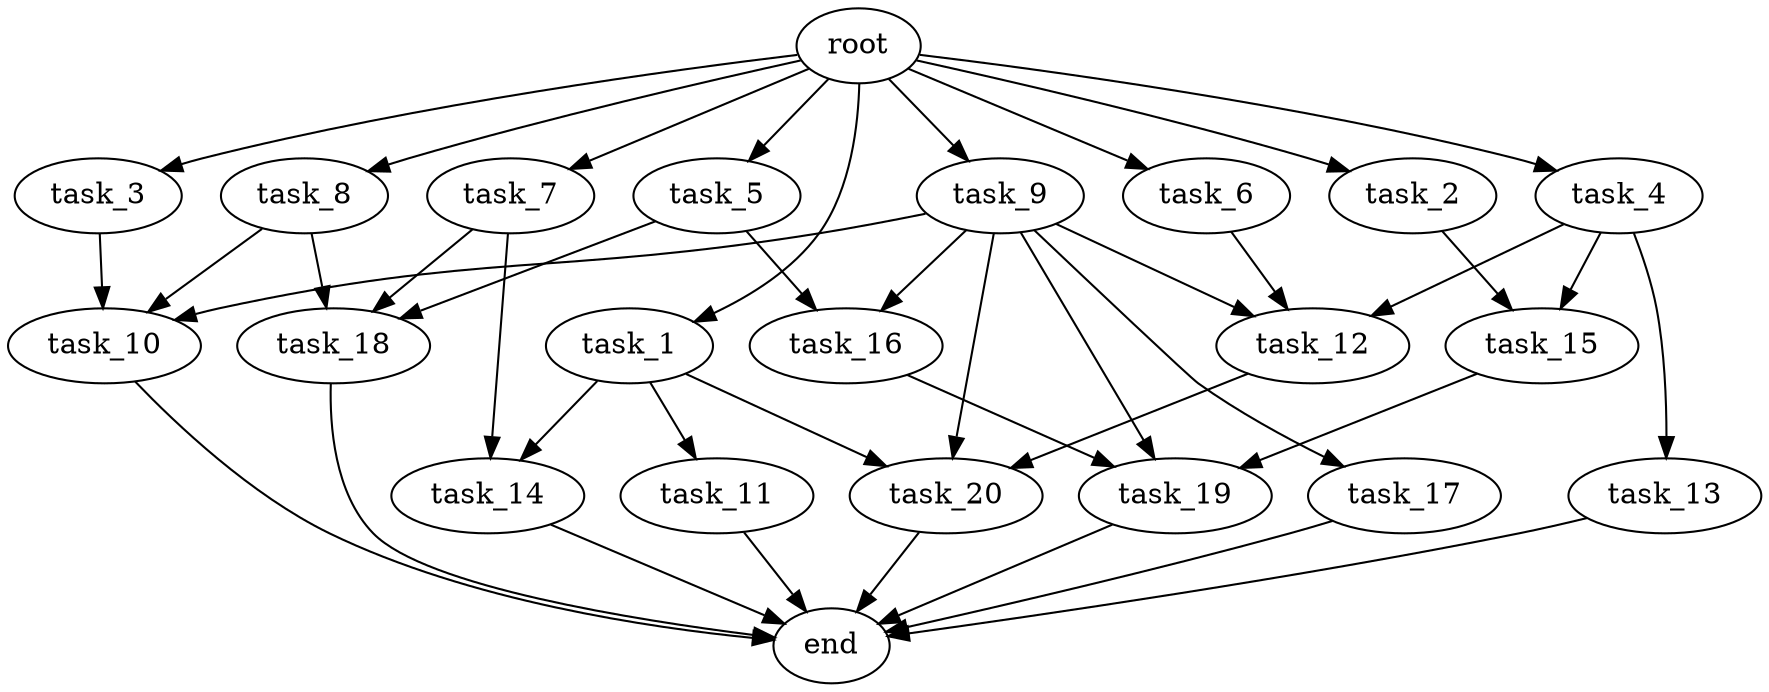 digraph G {
  root [size="0.000000e+00"];
  task_1 [size="1.572876e+09"];
  task_2 [size="4.870188e+10"];
  task_3 [size="6.448944e+08"];
  task_4 [size="1.794949e+10"];
  task_5 [size="8.923233e+09"];
  task_6 [size="6.517906e+10"];
  task_7 [size="8.869265e+10"];
  task_8 [size="4.162806e+10"];
  task_9 [size="8.074311e+10"];
  task_10 [size="7.725855e+10"];
  task_11 [size="6.923891e+10"];
  task_12 [size="2.062396e+10"];
  task_13 [size="6.398617e+10"];
  task_14 [size="5.231346e+10"];
  task_15 [size="4.120901e+10"];
  task_16 [size="9.380958e+10"];
  task_17 [size="6.105769e+10"];
  task_18 [size="3.771745e+09"];
  task_19 [size="1.800825e+10"];
  task_20 [size="4.999376e+10"];
  end [size="0.000000e+00"];

  root -> task_1 [size="1.000000e-12"];
  root -> task_2 [size="1.000000e-12"];
  root -> task_3 [size="1.000000e-12"];
  root -> task_4 [size="1.000000e-12"];
  root -> task_5 [size="1.000000e-12"];
  root -> task_6 [size="1.000000e-12"];
  root -> task_7 [size="1.000000e-12"];
  root -> task_8 [size="1.000000e-12"];
  root -> task_9 [size="1.000000e-12"];
  task_1 -> task_11 [size="6.923891e+08"];
  task_1 -> task_14 [size="2.615673e+08"];
  task_1 -> task_20 [size="1.666459e+08"];
  task_2 -> task_15 [size="2.060451e+08"];
  task_3 -> task_10 [size="2.575285e+08"];
  task_4 -> task_12 [size="6.874653e+07"];
  task_4 -> task_13 [size="6.398617e+08"];
  task_4 -> task_15 [size="2.060451e+08"];
  task_5 -> task_16 [size="4.690479e+08"];
  task_5 -> task_18 [size="1.257248e+07"];
  task_6 -> task_12 [size="6.874653e+07"];
  task_7 -> task_14 [size="2.615673e+08"];
  task_7 -> task_18 [size="1.257248e+07"];
  task_8 -> task_10 [size="2.575285e+08"];
  task_8 -> task_18 [size="1.257248e+07"];
  task_9 -> task_10 [size="2.575285e+08"];
  task_9 -> task_12 [size="6.874653e+07"];
  task_9 -> task_16 [size="4.690479e+08"];
  task_9 -> task_17 [size="6.105769e+08"];
  task_9 -> task_19 [size="6.002749e+07"];
  task_9 -> task_20 [size="1.666459e+08"];
  task_10 -> end [size="1.000000e-12"];
  task_11 -> end [size="1.000000e-12"];
  task_12 -> task_20 [size="1.666459e+08"];
  task_13 -> end [size="1.000000e-12"];
  task_14 -> end [size="1.000000e-12"];
  task_15 -> task_19 [size="6.002749e+07"];
  task_16 -> task_19 [size="6.002749e+07"];
  task_17 -> end [size="1.000000e-12"];
  task_18 -> end [size="1.000000e-12"];
  task_19 -> end [size="1.000000e-12"];
  task_20 -> end [size="1.000000e-12"];
}
